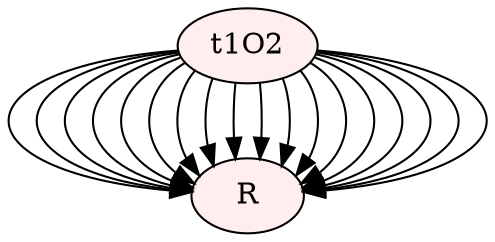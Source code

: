 digraph "SCinput/cina" {
node [style=filled fillcolor="#FFEEEE"]; R-1536 ;
node [fillcolor="#FFFFFF"]; R-1536 ;
node [style=filled fillcolor="#FFEEEE"]; R-1536 ;
node [fillcolor="#FFFFFF"]; R-1536 ;
node [style=filled fillcolor="#FFEEEE"]; R-1536 ;
node [fillcolor="#FFFFFF"]; R-1536 ;
node [style=filled fillcolor="#FFEEEE"]; R-1536 ;
node [fillcolor="#FFFFFF"]; R-1536 ;
node [fillcolor="#FFFFFF"]; R-1536 ;
node [fillcolor="#FFFFFF"]; R-1536 ;
node [fillcolor="#FFFFFF"]; R-1536 ;
node [fillcolor="#FFFFFF"]; R-1536 ;
node [fillcolor="#FFFFFF"]; R-1536 ;
node [fillcolor="#FFFFFF"]; R-1536 ;
node [fillcolor="#FFFFFF"]; R-1536 ;
R-1536 -> R-1536 [label=t2r]
R-1536 -> R-1536 [label=t4]
R-1536 -> R-1536 [label=t5f]
R-1536 -> R-1536 [label=t2r]
R-1536 -> R-1536 [label=t2r]
R-1536 -> R-1536 [label=t3O3]
R-1536 -> R-1536 [label=t4]
R-1536 -> R-1536 [label=t5f]
R-1536 -> R-1536 [label=t4]
R-1536 -> R-1536 [label=t5f]
R-1536 -> R-1536 [label=t3O3]
R-1536 -> R-1536 [label=t1O2]
R-1536 -> R-1536 [label=t3O3]
R-1536 -> R-1536 [label=t2r]
R-1536 -> R-1536 [label=t4]
R-1536 -> R-1536 [label=t5f]
R-1536 -> R-1536 [label=t3O3]
R-1536 -> R-1536 [label=t1O2]
}